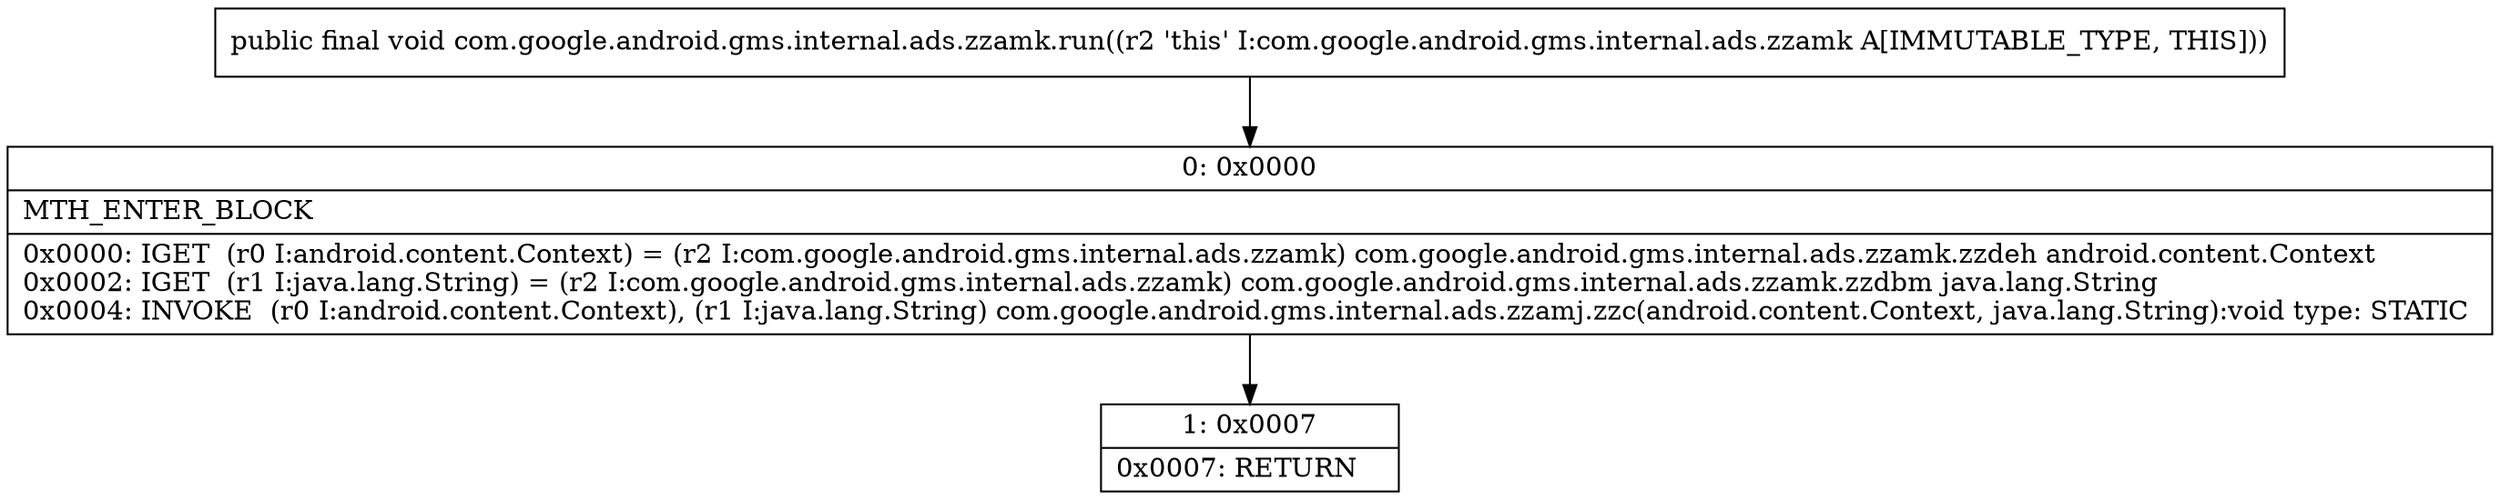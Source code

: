 digraph "CFG forcom.google.android.gms.internal.ads.zzamk.run()V" {
Node_0 [shape=record,label="{0\:\ 0x0000|MTH_ENTER_BLOCK\l|0x0000: IGET  (r0 I:android.content.Context) = (r2 I:com.google.android.gms.internal.ads.zzamk) com.google.android.gms.internal.ads.zzamk.zzdeh android.content.Context \l0x0002: IGET  (r1 I:java.lang.String) = (r2 I:com.google.android.gms.internal.ads.zzamk) com.google.android.gms.internal.ads.zzamk.zzdbm java.lang.String \l0x0004: INVOKE  (r0 I:android.content.Context), (r1 I:java.lang.String) com.google.android.gms.internal.ads.zzamj.zzc(android.content.Context, java.lang.String):void type: STATIC \l}"];
Node_1 [shape=record,label="{1\:\ 0x0007|0x0007: RETURN   \l}"];
MethodNode[shape=record,label="{public final void com.google.android.gms.internal.ads.zzamk.run((r2 'this' I:com.google.android.gms.internal.ads.zzamk A[IMMUTABLE_TYPE, THIS])) }"];
MethodNode -> Node_0;
Node_0 -> Node_1;
}

